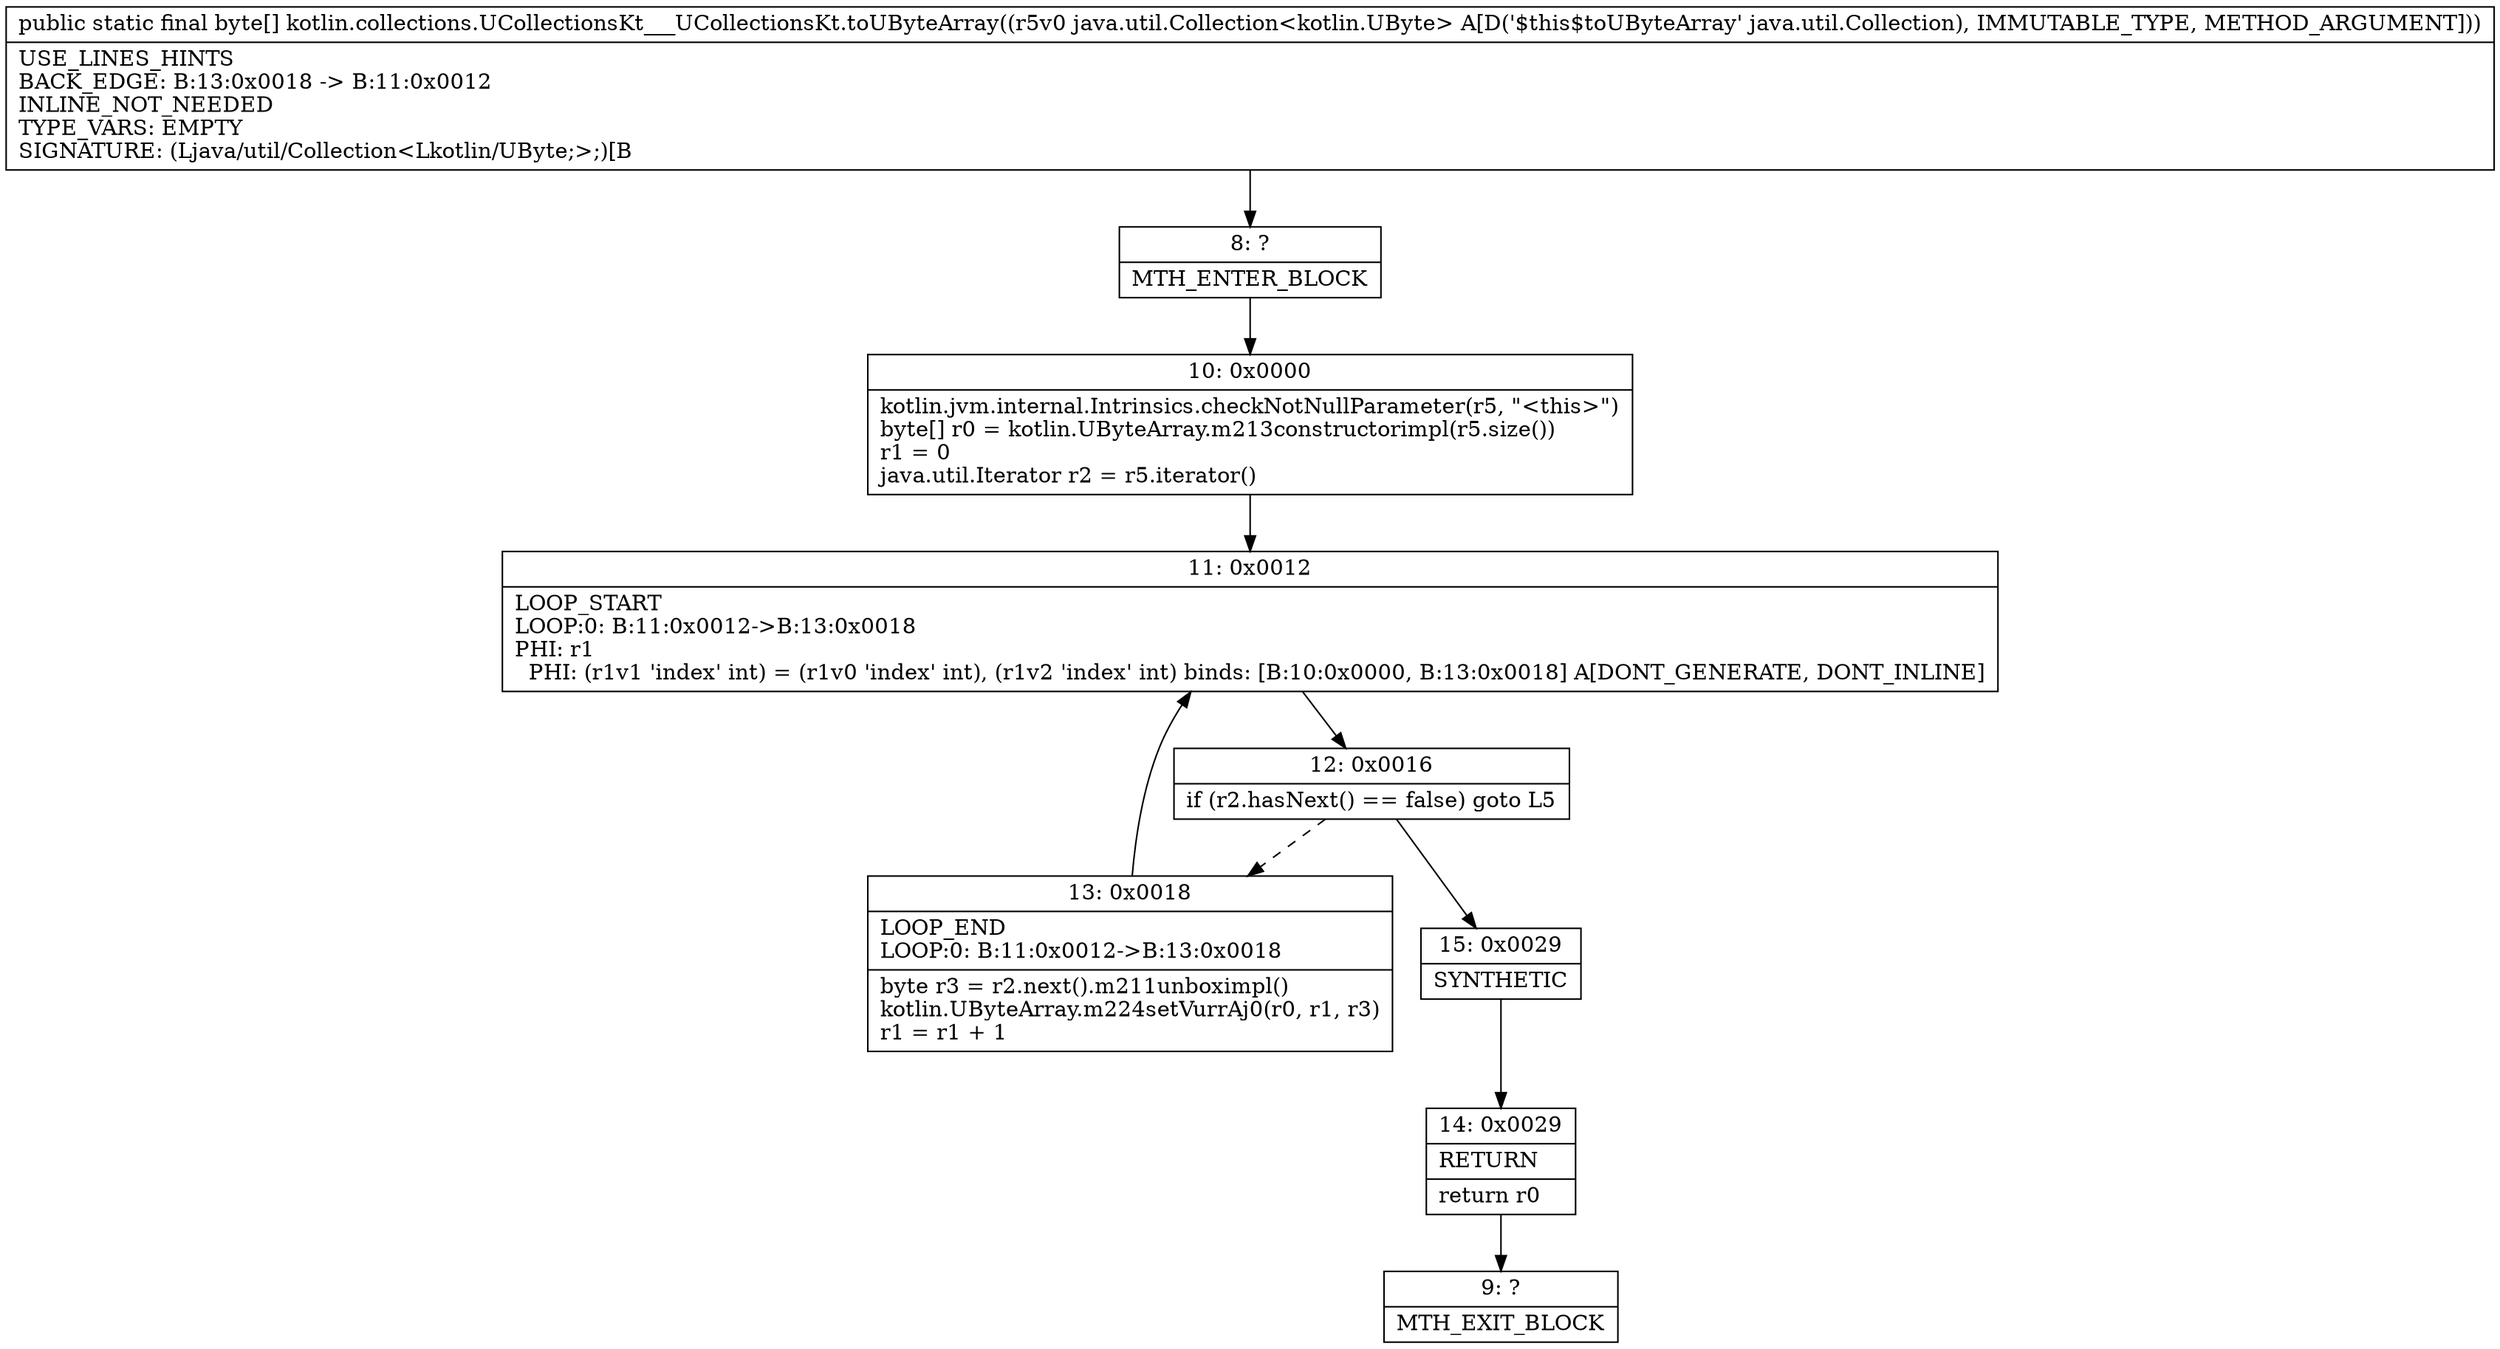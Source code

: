 digraph "CFG forkotlin.collections.UCollectionsKt___UCollectionsKt.toUByteArray(Ljava\/util\/Collection;)[B" {
Node_8 [shape=record,label="{8\:\ ?|MTH_ENTER_BLOCK\l}"];
Node_10 [shape=record,label="{10\:\ 0x0000|kotlin.jvm.internal.Intrinsics.checkNotNullParameter(r5, \"\<this\>\")\lbyte[] r0 = kotlin.UByteArray.m213constructorimpl(r5.size())\lr1 = 0\ljava.util.Iterator r2 = r5.iterator()\l}"];
Node_11 [shape=record,label="{11\:\ 0x0012|LOOP_START\lLOOP:0: B:11:0x0012\-\>B:13:0x0018\lPHI: r1 \l  PHI: (r1v1 'index' int) = (r1v0 'index' int), (r1v2 'index' int) binds: [B:10:0x0000, B:13:0x0018] A[DONT_GENERATE, DONT_INLINE]\l}"];
Node_12 [shape=record,label="{12\:\ 0x0016|if (r2.hasNext() == false) goto L5\l}"];
Node_13 [shape=record,label="{13\:\ 0x0018|LOOP_END\lLOOP:0: B:11:0x0012\-\>B:13:0x0018\l|byte r3 = r2.next().m211unboximpl()\lkotlin.UByteArray.m224setVurrAj0(r0, r1, r3)\lr1 = r1 + 1\l}"];
Node_15 [shape=record,label="{15\:\ 0x0029|SYNTHETIC\l}"];
Node_14 [shape=record,label="{14\:\ 0x0029|RETURN\l|return r0\l}"];
Node_9 [shape=record,label="{9\:\ ?|MTH_EXIT_BLOCK\l}"];
MethodNode[shape=record,label="{public static final byte[] kotlin.collections.UCollectionsKt___UCollectionsKt.toUByteArray((r5v0 java.util.Collection\<kotlin.UByte\> A[D('$this$toUByteArray' java.util.Collection), IMMUTABLE_TYPE, METHOD_ARGUMENT]))  | USE_LINES_HINTS\lBACK_EDGE: B:13:0x0018 \-\> B:11:0x0012\lINLINE_NOT_NEEDED\lTYPE_VARS: EMPTY\lSIGNATURE: (Ljava\/util\/Collection\<Lkotlin\/UByte;\>;)[B\l}"];
MethodNode -> Node_8;Node_8 -> Node_10;
Node_10 -> Node_11;
Node_11 -> Node_12;
Node_12 -> Node_13[style=dashed];
Node_12 -> Node_15;
Node_13 -> Node_11;
Node_15 -> Node_14;
Node_14 -> Node_9;
}

